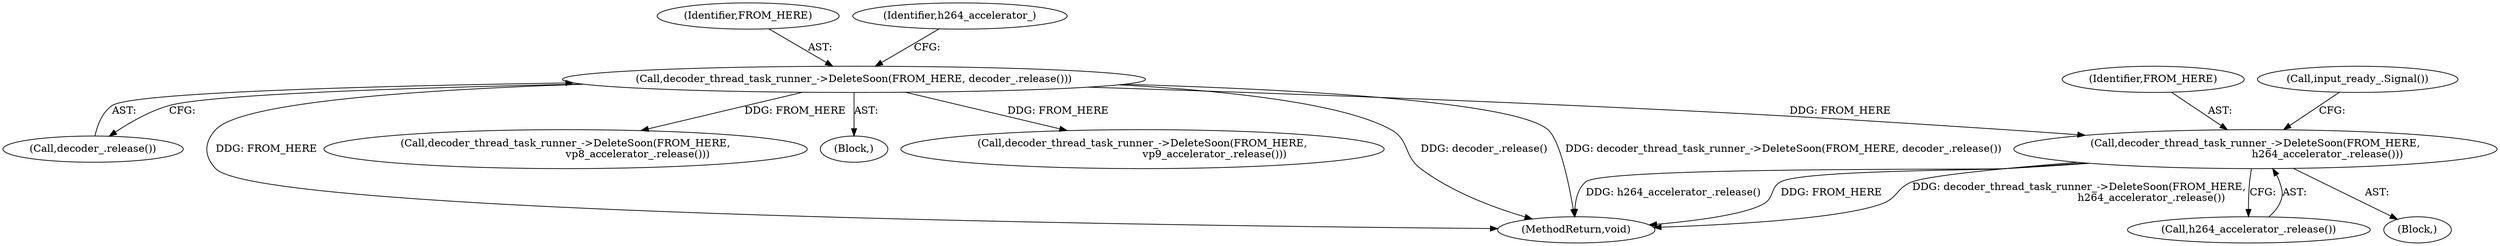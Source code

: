 digraph "0_Chrome_70340ce072cee8a0bdcddb5f312d32567b2269f6@API" {
"1000129" [label="(Call,decoder_thread_task_runner_->DeleteSoon(FROM_HERE,\n                                            h264_accelerator_.release()))"];
"1000123" [label="(Call,decoder_thread_task_runner_->DeleteSoon(FROM_HERE, decoder_.release()))"];
"1000130" [label="(Identifier,FROM_HERE)"];
"1000143" [label="(Call,decoder_thread_task_runner_->DeleteSoon(FROM_HERE,\n                                            vp9_accelerator_.release()))"];
"1000125" [label="(Call,decoder_.release())"];
"1000124" [label="(Identifier,FROM_HERE)"];
"1000154" [label="(MethodReturn,void)"];
"1000136" [label="(Call,decoder_thread_task_runner_->DeleteSoon(FROM_HERE,\n                                            vp8_accelerator_.release()))"];
"1000146" [label="(Call,input_ready_.Signal())"];
"1000128" [label="(Block,)"];
"1000131" [label="(Call,h264_accelerator_.release())"];
"1000101" [label="(Block,)"];
"1000129" [label="(Call,decoder_thread_task_runner_->DeleteSoon(FROM_HERE,\n                                            h264_accelerator_.release()))"];
"1000127" [label="(Identifier,h264_accelerator_)"];
"1000123" [label="(Call,decoder_thread_task_runner_->DeleteSoon(FROM_HERE, decoder_.release()))"];
"1000129" -> "1000128"  [label="AST: "];
"1000129" -> "1000131"  [label="CFG: "];
"1000130" -> "1000129"  [label="AST: "];
"1000131" -> "1000129"  [label="AST: "];
"1000146" -> "1000129"  [label="CFG: "];
"1000129" -> "1000154"  [label="DDG: FROM_HERE"];
"1000129" -> "1000154"  [label="DDG: decoder_thread_task_runner_->DeleteSoon(FROM_HERE,\n                                            h264_accelerator_.release())"];
"1000129" -> "1000154"  [label="DDG: h264_accelerator_.release()"];
"1000123" -> "1000129"  [label="DDG: FROM_HERE"];
"1000123" -> "1000101"  [label="AST: "];
"1000123" -> "1000125"  [label="CFG: "];
"1000124" -> "1000123"  [label="AST: "];
"1000125" -> "1000123"  [label="AST: "];
"1000127" -> "1000123"  [label="CFG: "];
"1000123" -> "1000154"  [label="DDG: decoder_.release()"];
"1000123" -> "1000154"  [label="DDG: decoder_thread_task_runner_->DeleteSoon(FROM_HERE, decoder_.release())"];
"1000123" -> "1000154"  [label="DDG: FROM_HERE"];
"1000123" -> "1000136"  [label="DDG: FROM_HERE"];
"1000123" -> "1000143"  [label="DDG: FROM_HERE"];
}
